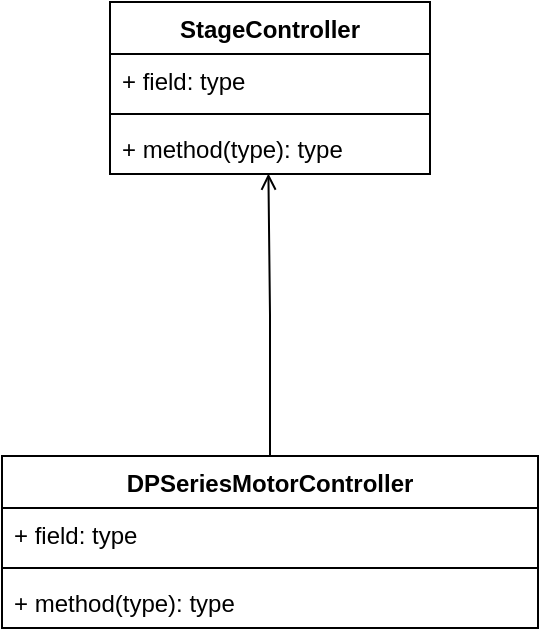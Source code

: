 <mxfile version="15.8.2" type="device"><diagram id="MiKlrS6cPPyKu1Ynevxn" name="Page-1"><mxGraphModel dx="1038" dy="234" grid="0" gridSize="10" guides="1" tooltips="1" connect="1" arrows="1" fold="1" page="0" pageScale="1" pageWidth="850" pageHeight="1100" math="0" shadow="0"><root><mxCell id="0"/><mxCell id="1" parent="0"/><mxCell id="P_LzGrSYN5TOp96WX72T-10" style="edgeStyle=orthogonalEdgeStyle;rounded=0;orthogonalLoop=1;jettySize=auto;html=1;entryX=0.495;entryY=0.992;entryDx=0;entryDy=0;entryPerimeter=0;endArrow=open;endFill=0;" edge="1" parent="1" source="P_LzGrSYN5TOp96WX72T-1" target="P_LzGrSYN5TOp96WX72T-8"><mxGeometry relative="1" as="geometry"/></mxCell><mxCell id="P_LzGrSYN5TOp96WX72T-1" value="DPSeriesMotorController" style="swimlane;fontStyle=1;align=center;verticalAlign=top;childLayout=stackLayout;horizontal=1;startSize=26;horizontalStack=0;resizeParent=1;resizeParentMax=0;resizeLast=0;collapsible=1;marginBottom=0;" vertex="1" parent="1"><mxGeometry x="322" y="662" width="268" height="86" as="geometry"/></mxCell><mxCell id="P_LzGrSYN5TOp96WX72T-2" value="+ field: type" style="text;strokeColor=none;fillColor=none;align=left;verticalAlign=top;spacingLeft=4;spacingRight=4;overflow=hidden;rotatable=0;points=[[0,0.5],[1,0.5]];portConstraint=eastwest;" vertex="1" parent="P_LzGrSYN5TOp96WX72T-1"><mxGeometry y="26" width="268" height="26" as="geometry"/></mxCell><mxCell id="P_LzGrSYN5TOp96WX72T-3" value="" style="line;strokeWidth=1;fillColor=none;align=left;verticalAlign=middle;spacingTop=-1;spacingLeft=3;spacingRight=3;rotatable=0;labelPosition=right;points=[];portConstraint=eastwest;" vertex="1" parent="P_LzGrSYN5TOp96WX72T-1"><mxGeometry y="52" width="268" height="8" as="geometry"/></mxCell><mxCell id="P_LzGrSYN5TOp96WX72T-4" value="+ method(type): type" style="text;strokeColor=none;fillColor=none;align=left;verticalAlign=top;spacingLeft=4;spacingRight=4;overflow=hidden;rotatable=0;points=[[0,0.5],[1,0.5]];portConstraint=eastwest;" vertex="1" parent="P_LzGrSYN5TOp96WX72T-1"><mxGeometry y="60" width="268" height="26" as="geometry"/></mxCell><mxCell id="P_LzGrSYN5TOp96WX72T-5" value="StageController" style="swimlane;fontStyle=1;align=center;verticalAlign=top;childLayout=stackLayout;horizontal=1;startSize=26;horizontalStack=0;resizeParent=1;resizeParentMax=0;resizeLast=0;collapsible=1;marginBottom=0;" vertex="1" parent="1"><mxGeometry x="376" y="435" width="160" height="86" as="geometry"/></mxCell><mxCell id="P_LzGrSYN5TOp96WX72T-6" value="+ field: type" style="text;strokeColor=none;fillColor=none;align=left;verticalAlign=top;spacingLeft=4;spacingRight=4;overflow=hidden;rotatable=0;points=[[0,0.5],[1,0.5]];portConstraint=eastwest;" vertex="1" parent="P_LzGrSYN5TOp96WX72T-5"><mxGeometry y="26" width="160" height="26" as="geometry"/></mxCell><mxCell id="P_LzGrSYN5TOp96WX72T-7" value="" style="line;strokeWidth=1;fillColor=none;align=left;verticalAlign=middle;spacingTop=-1;spacingLeft=3;spacingRight=3;rotatable=0;labelPosition=right;points=[];portConstraint=eastwest;" vertex="1" parent="P_LzGrSYN5TOp96WX72T-5"><mxGeometry y="52" width="160" height="8" as="geometry"/></mxCell><mxCell id="P_LzGrSYN5TOp96WX72T-8" value="+ method(type): type" style="text;strokeColor=none;fillColor=none;align=left;verticalAlign=top;spacingLeft=4;spacingRight=4;overflow=hidden;rotatable=0;points=[[0,0.5],[1,0.5]];portConstraint=eastwest;" vertex="1" parent="P_LzGrSYN5TOp96WX72T-5"><mxGeometry y="60" width="160" height="26" as="geometry"/></mxCell></root></mxGraphModel></diagram></mxfile>